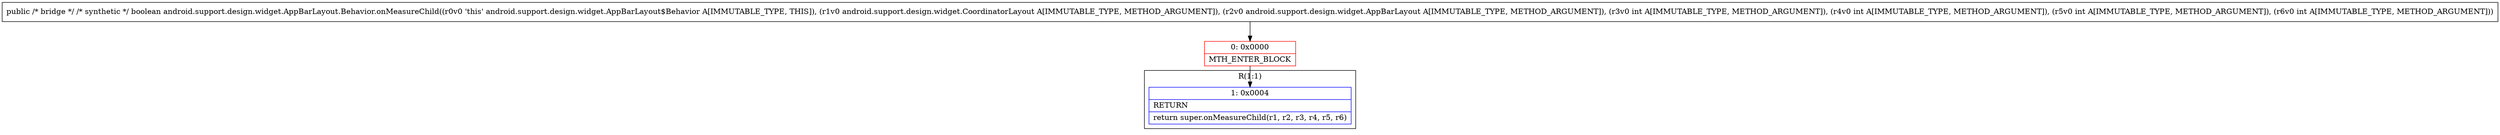 digraph "CFG forandroid.support.design.widget.AppBarLayout.Behavior.onMeasureChild(Landroid\/support\/design\/widget\/CoordinatorLayout;Landroid\/support\/design\/widget\/AppBarLayout;IIII)Z" {
subgraph cluster_Region_1254673289 {
label = "R(1:1)";
node [shape=record,color=blue];
Node_1 [shape=record,label="{1\:\ 0x0004|RETURN\l|return super.onMeasureChild(r1, r2, r3, r4, r5, r6)\l}"];
}
Node_0 [shape=record,color=red,label="{0\:\ 0x0000|MTH_ENTER_BLOCK\l}"];
MethodNode[shape=record,label="{public \/* bridge *\/ \/* synthetic *\/ boolean android.support.design.widget.AppBarLayout.Behavior.onMeasureChild((r0v0 'this' android.support.design.widget.AppBarLayout$Behavior A[IMMUTABLE_TYPE, THIS]), (r1v0 android.support.design.widget.CoordinatorLayout A[IMMUTABLE_TYPE, METHOD_ARGUMENT]), (r2v0 android.support.design.widget.AppBarLayout A[IMMUTABLE_TYPE, METHOD_ARGUMENT]), (r3v0 int A[IMMUTABLE_TYPE, METHOD_ARGUMENT]), (r4v0 int A[IMMUTABLE_TYPE, METHOD_ARGUMENT]), (r5v0 int A[IMMUTABLE_TYPE, METHOD_ARGUMENT]), (r6v0 int A[IMMUTABLE_TYPE, METHOD_ARGUMENT])) }"];
MethodNode -> Node_0;
Node_0 -> Node_1;
}


